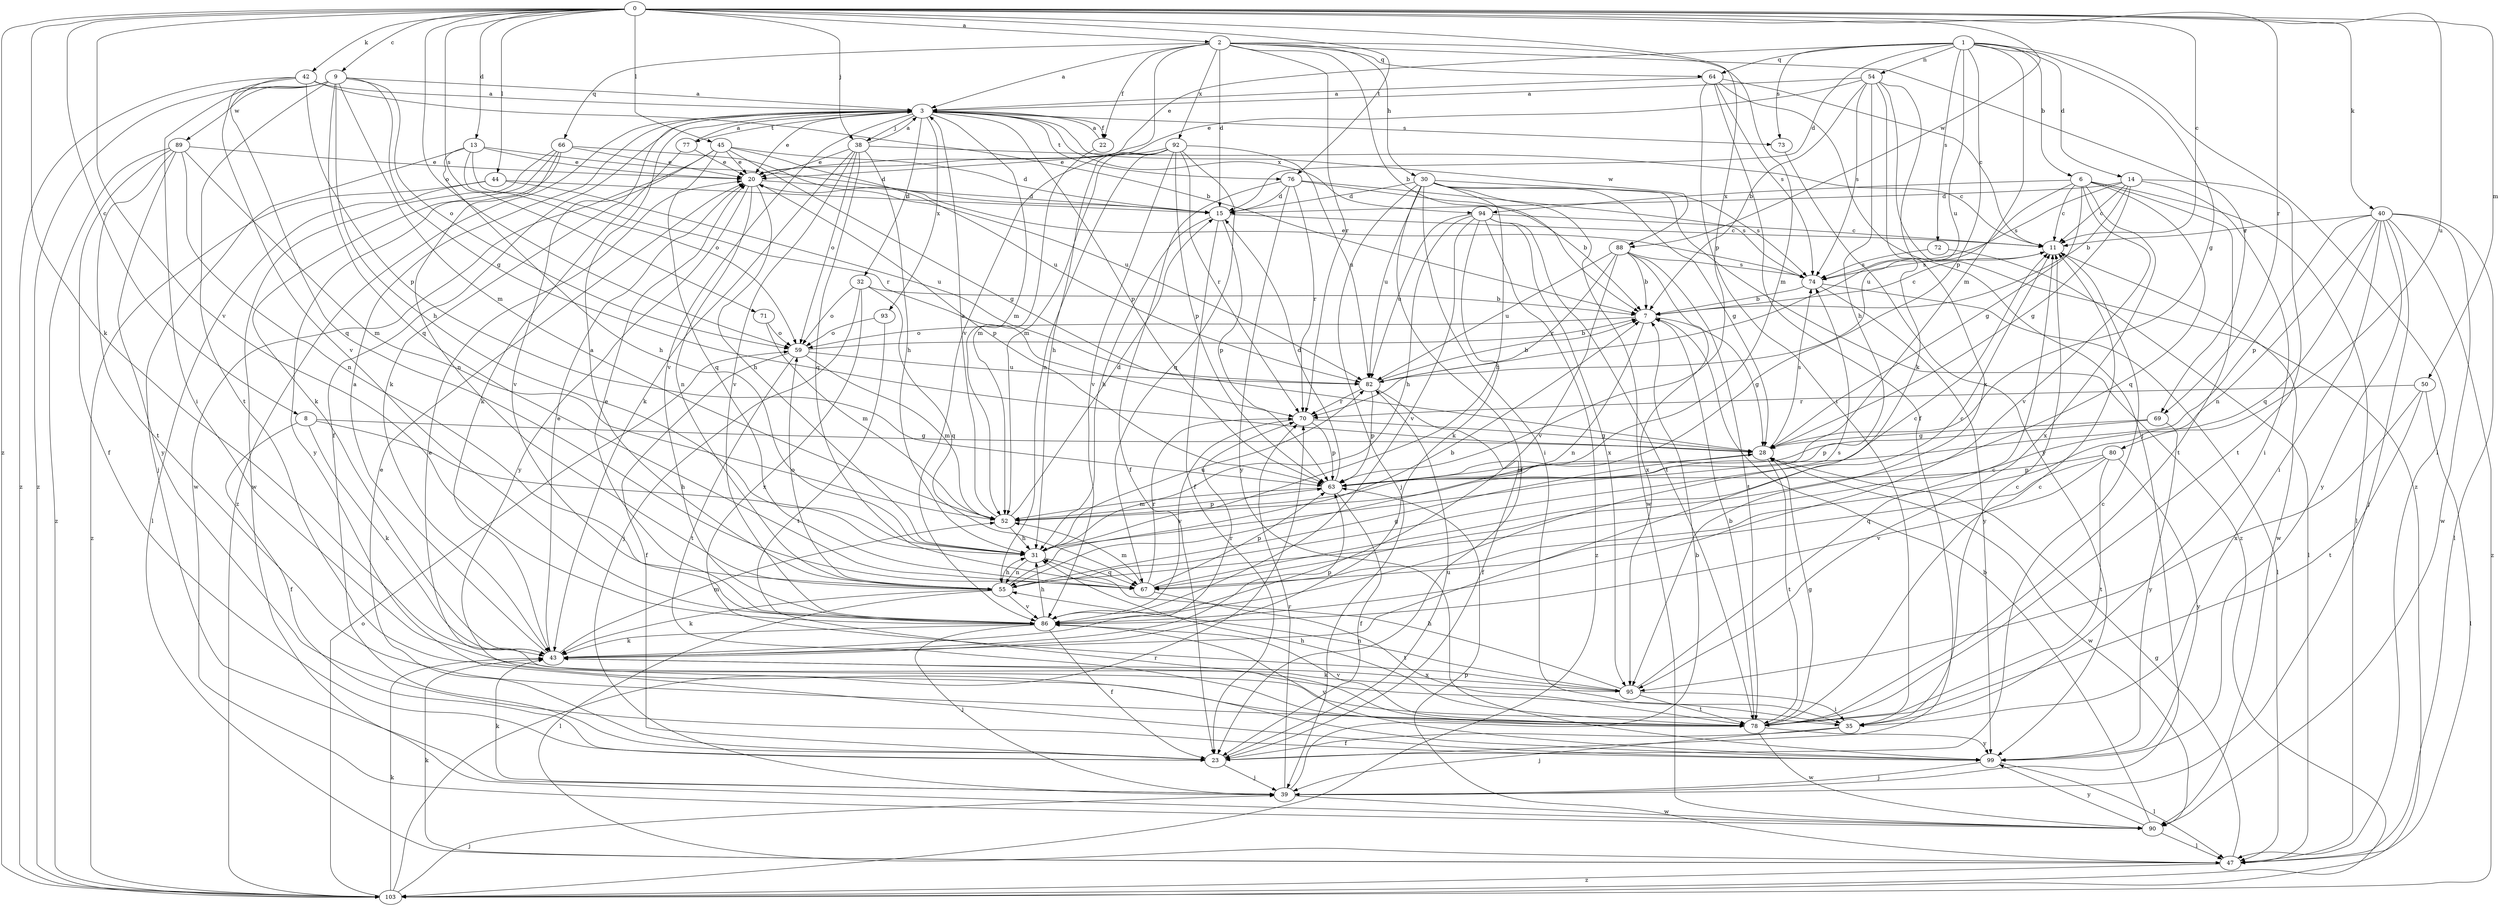 strict digraph  {
0;
1;
2;
3;
6;
7;
8;
9;
11;
13;
14;
15;
20;
22;
23;
28;
30;
31;
32;
35;
38;
39;
40;
42;
43;
44;
45;
47;
50;
52;
54;
55;
59;
63;
64;
66;
67;
69;
70;
71;
72;
73;
74;
76;
77;
78;
80;
82;
86;
88;
89;
90;
92;
93;
94;
95;
99;
103;
0 -> 2  [label=a];
0 -> 8  [label=c];
0 -> 9  [label=c];
0 -> 11  [label=c];
0 -> 13  [label=d];
0 -> 38  [label=j];
0 -> 40  [label=k];
0 -> 42  [label=k];
0 -> 43  [label=k];
0 -> 44  [label=l];
0 -> 45  [label=l];
0 -> 50  [label=m];
0 -> 59  [label=o];
0 -> 63  [label=p];
0 -> 69  [label=r];
0 -> 71  [label=s];
0 -> 76  [label=t];
0 -> 80  [label=u];
0 -> 86  [label=v];
0 -> 88  [label=w];
0 -> 103  [label=z];
1 -> 6  [label=b];
1 -> 14  [label=d];
1 -> 15  [label=d];
1 -> 20  [label=e];
1 -> 28  [label=g];
1 -> 47  [label=l];
1 -> 52  [label=m];
1 -> 54  [label=n];
1 -> 63  [label=p];
1 -> 64  [label=q];
1 -> 72  [label=s];
1 -> 73  [label=s];
1 -> 82  [label=u];
2 -> 3  [label=a];
2 -> 7  [label=b];
2 -> 15  [label=d];
2 -> 22  [label=f];
2 -> 30  [label=h];
2 -> 52  [label=m];
2 -> 64  [label=q];
2 -> 66  [label=q];
2 -> 69  [label=r];
2 -> 70  [label=r];
2 -> 86  [label=v];
2 -> 92  [label=x];
3 -> 20  [label=e];
3 -> 22  [label=f];
3 -> 23  [label=f];
3 -> 32  [label=i];
3 -> 38  [label=j];
3 -> 43  [label=k];
3 -> 52  [label=m];
3 -> 63  [label=p];
3 -> 73  [label=s];
3 -> 76  [label=t];
3 -> 77  [label=t];
3 -> 86  [label=v];
3 -> 88  [label=w];
3 -> 93  [label=x];
3 -> 94  [label=x];
3 -> 103  [label=z];
6 -> 11  [label=c];
6 -> 28  [label=g];
6 -> 47  [label=l];
6 -> 67  [label=q];
6 -> 78  [label=t];
6 -> 82  [label=u];
6 -> 86  [label=v];
6 -> 94  [label=x];
6 -> 95  [label=x];
7 -> 11  [label=c];
7 -> 28  [label=g];
7 -> 55  [label=n];
7 -> 59  [label=o];
8 -> 23  [label=f];
8 -> 28  [label=g];
8 -> 31  [label=h];
8 -> 43  [label=k];
9 -> 3  [label=a];
9 -> 28  [label=g];
9 -> 31  [label=h];
9 -> 35  [label=i];
9 -> 52  [label=m];
9 -> 59  [label=o];
9 -> 67  [label=q];
9 -> 78  [label=t];
9 -> 89  [label=w];
9 -> 103  [label=z];
11 -> 74  [label=s];
11 -> 90  [label=w];
13 -> 15  [label=d];
13 -> 20  [label=e];
13 -> 31  [label=h];
13 -> 39  [label=j];
13 -> 59  [label=o];
13 -> 70  [label=r];
14 -> 7  [label=b];
14 -> 11  [label=c];
14 -> 15  [label=d];
14 -> 28  [label=g];
14 -> 35  [label=i];
14 -> 74  [label=s];
14 -> 78  [label=t];
15 -> 11  [label=c];
15 -> 23  [label=f];
15 -> 31  [label=h];
15 -> 63  [label=p];
20 -> 15  [label=d];
20 -> 31  [label=h];
20 -> 55  [label=n];
20 -> 63  [label=p];
20 -> 99  [label=y];
22 -> 3  [label=a];
22 -> 52  [label=m];
23 -> 11  [label=c];
23 -> 20  [label=e];
23 -> 39  [label=j];
23 -> 82  [label=u];
28 -> 63  [label=p];
28 -> 74  [label=s];
28 -> 78  [label=t];
28 -> 90  [label=w];
30 -> 15  [label=d];
30 -> 23  [label=f];
30 -> 28  [label=g];
30 -> 31  [label=h];
30 -> 35  [label=i];
30 -> 39  [label=j];
30 -> 74  [label=s];
30 -> 82  [label=u];
30 -> 90  [label=w];
30 -> 103  [label=z];
31 -> 55  [label=n];
31 -> 67  [label=q];
31 -> 82  [label=u];
32 -> 7  [label=b];
32 -> 39  [label=j];
32 -> 59  [label=o];
32 -> 67  [label=q];
32 -> 95  [label=x];
35 -> 11  [label=c];
35 -> 20  [label=e];
35 -> 23  [label=f];
35 -> 39  [label=j];
38 -> 3  [label=a];
38 -> 11  [label=c];
38 -> 20  [label=e];
38 -> 31  [label=h];
38 -> 43  [label=k];
38 -> 59  [label=o];
38 -> 67  [label=q];
38 -> 86  [label=v];
39 -> 7  [label=b];
39 -> 43  [label=k];
39 -> 70  [label=r];
39 -> 90  [label=w];
40 -> 11  [label=c];
40 -> 35  [label=i];
40 -> 39  [label=j];
40 -> 47  [label=l];
40 -> 55  [label=n];
40 -> 63  [label=p];
40 -> 67  [label=q];
40 -> 90  [label=w];
40 -> 99  [label=y];
40 -> 103  [label=z];
42 -> 3  [label=a];
42 -> 7  [label=b];
42 -> 63  [label=p];
42 -> 67  [label=q];
42 -> 86  [label=v];
42 -> 103  [label=z];
43 -> 3  [label=a];
43 -> 20  [label=e];
43 -> 52  [label=m];
43 -> 63  [label=p];
43 -> 70  [label=r];
43 -> 95  [label=x];
44 -> 15  [label=d];
44 -> 47  [label=l];
44 -> 82  [label=u];
44 -> 103  [label=z];
45 -> 15  [label=d];
45 -> 20  [label=e];
45 -> 28  [label=g];
45 -> 67  [label=q];
45 -> 82  [label=u];
45 -> 86  [label=v];
45 -> 90  [label=w];
47 -> 28  [label=g];
47 -> 43  [label=k];
47 -> 63  [label=p];
47 -> 103  [label=z];
50 -> 47  [label=l];
50 -> 70  [label=r];
50 -> 78  [label=t];
50 -> 95  [label=x];
52 -> 3  [label=a];
52 -> 15  [label=d];
52 -> 31  [label=h];
52 -> 63  [label=p];
54 -> 3  [label=a];
54 -> 7  [label=b];
54 -> 20  [label=e];
54 -> 31  [label=h];
54 -> 43  [label=k];
54 -> 74  [label=s];
54 -> 95  [label=x];
54 -> 103  [label=z];
55 -> 3  [label=a];
55 -> 7  [label=b];
55 -> 11  [label=c];
55 -> 28  [label=g];
55 -> 31  [label=h];
55 -> 43  [label=k];
55 -> 47  [label=l];
55 -> 59  [label=o];
55 -> 86  [label=v];
59 -> 7  [label=b];
59 -> 23  [label=f];
59 -> 52  [label=m];
59 -> 78  [label=t];
59 -> 82  [label=u];
63 -> 15  [label=d];
63 -> 23  [label=f];
63 -> 52  [label=m];
64 -> 3  [label=a];
64 -> 11  [label=c];
64 -> 23  [label=f];
64 -> 35  [label=i];
64 -> 39  [label=j];
64 -> 74  [label=s];
66 -> 20  [label=e];
66 -> 43  [label=k];
66 -> 55  [label=n];
66 -> 82  [label=u];
66 -> 90  [label=w];
66 -> 99  [label=y];
67 -> 11  [label=c];
67 -> 52  [label=m];
67 -> 63  [label=p];
67 -> 70  [label=r];
67 -> 78  [label=t];
69 -> 28  [label=g];
69 -> 63  [label=p];
69 -> 99  [label=y];
70 -> 28  [label=g];
70 -> 63  [label=p];
70 -> 86  [label=v];
71 -> 52  [label=m];
71 -> 59  [label=o];
72 -> 47  [label=l];
72 -> 74  [label=s];
73 -> 99  [label=y];
74 -> 7  [label=b];
74 -> 20  [label=e];
74 -> 47  [label=l];
74 -> 99  [label=y];
76 -> 7  [label=b];
76 -> 15  [label=d];
76 -> 23  [label=f];
76 -> 70  [label=r];
76 -> 74  [label=s];
76 -> 99  [label=y];
77 -> 3  [label=a];
77 -> 20  [label=e];
77 -> 43  [label=k];
78 -> 7  [label=b];
78 -> 11  [label=c];
78 -> 28  [label=g];
78 -> 31  [label=h];
78 -> 86  [label=v];
78 -> 90  [label=w];
78 -> 99  [label=y];
80 -> 63  [label=p];
80 -> 67  [label=q];
80 -> 78  [label=t];
80 -> 86  [label=v];
80 -> 99  [label=y];
82 -> 7  [label=b];
82 -> 23  [label=f];
82 -> 63  [label=p];
82 -> 70  [label=r];
86 -> 20  [label=e];
86 -> 23  [label=f];
86 -> 31  [label=h];
86 -> 39  [label=j];
86 -> 43  [label=k];
86 -> 74  [label=s];
88 -> 7  [label=b];
88 -> 70  [label=r];
88 -> 74  [label=s];
88 -> 78  [label=t];
88 -> 82  [label=u];
88 -> 86  [label=v];
88 -> 95  [label=x];
89 -> 20  [label=e];
89 -> 23  [label=f];
89 -> 52  [label=m];
89 -> 55  [label=n];
89 -> 78  [label=t];
89 -> 99  [label=y];
89 -> 103  [label=z];
90 -> 7  [label=b];
90 -> 47  [label=l];
90 -> 99  [label=y];
92 -> 20  [label=e];
92 -> 31  [label=h];
92 -> 52  [label=m];
92 -> 55  [label=n];
92 -> 63  [label=p];
92 -> 67  [label=q];
92 -> 70  [label=r];
92 -> 82  [label=u];
92 -> 86  [label=v];
93 -> 59  [label=o];
93 -> 78  [label=t];
94 -> 11  [label=c];
94 -> 31  [label=h];
94 -> 43  [label=k];
94 -> 78  [label=t];
94 -> 82  [label=u];
94 -> 86  [label=v];
94 -> 95  [label=x];
94 -> 103  [label=z];
95 -> 11  [label=c];
95 -> 31  [label=h];
95 -> 35  [label=i];
95 -> 43  [label=k];
95 -> 55  [label=n];
95 -> 78  [label=t];
99 -> 39  [label=j];
99 -> 47  [label=l];
99 -> 86  [label=v];
103 -> 39  [label=j];
103 -> 43  [label=k];
103 -> 59  [label=o];
103 -> 70  [label=r];
}
